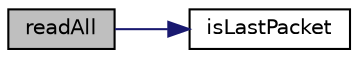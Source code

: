 digraph "readAll"
{
  edge [fontname="Helvetica",fontsize="10",labelfontname="Helvetica",labelfontsize="10"];
  node [fontname="Helvetica",fontsize="10",shape=record];
  rankdir="LR";
  Node1 [label="readAll",height=0.2,width=0.4,color="black", fillcolor="grey75", style="filled" fontcolor="black"];
  Node1 -> Node2 [color="midnightblue",fontsize="10",style="solid",fontname="Helvetica"];
  Node2 [label="isLastPacket",height=0.2,width=0.4,color="black", fillcolor="white", style="filled",URL="$class_simple_http_response.html#a878d39f2ce275e2e5540fca306858fdf"];
}
